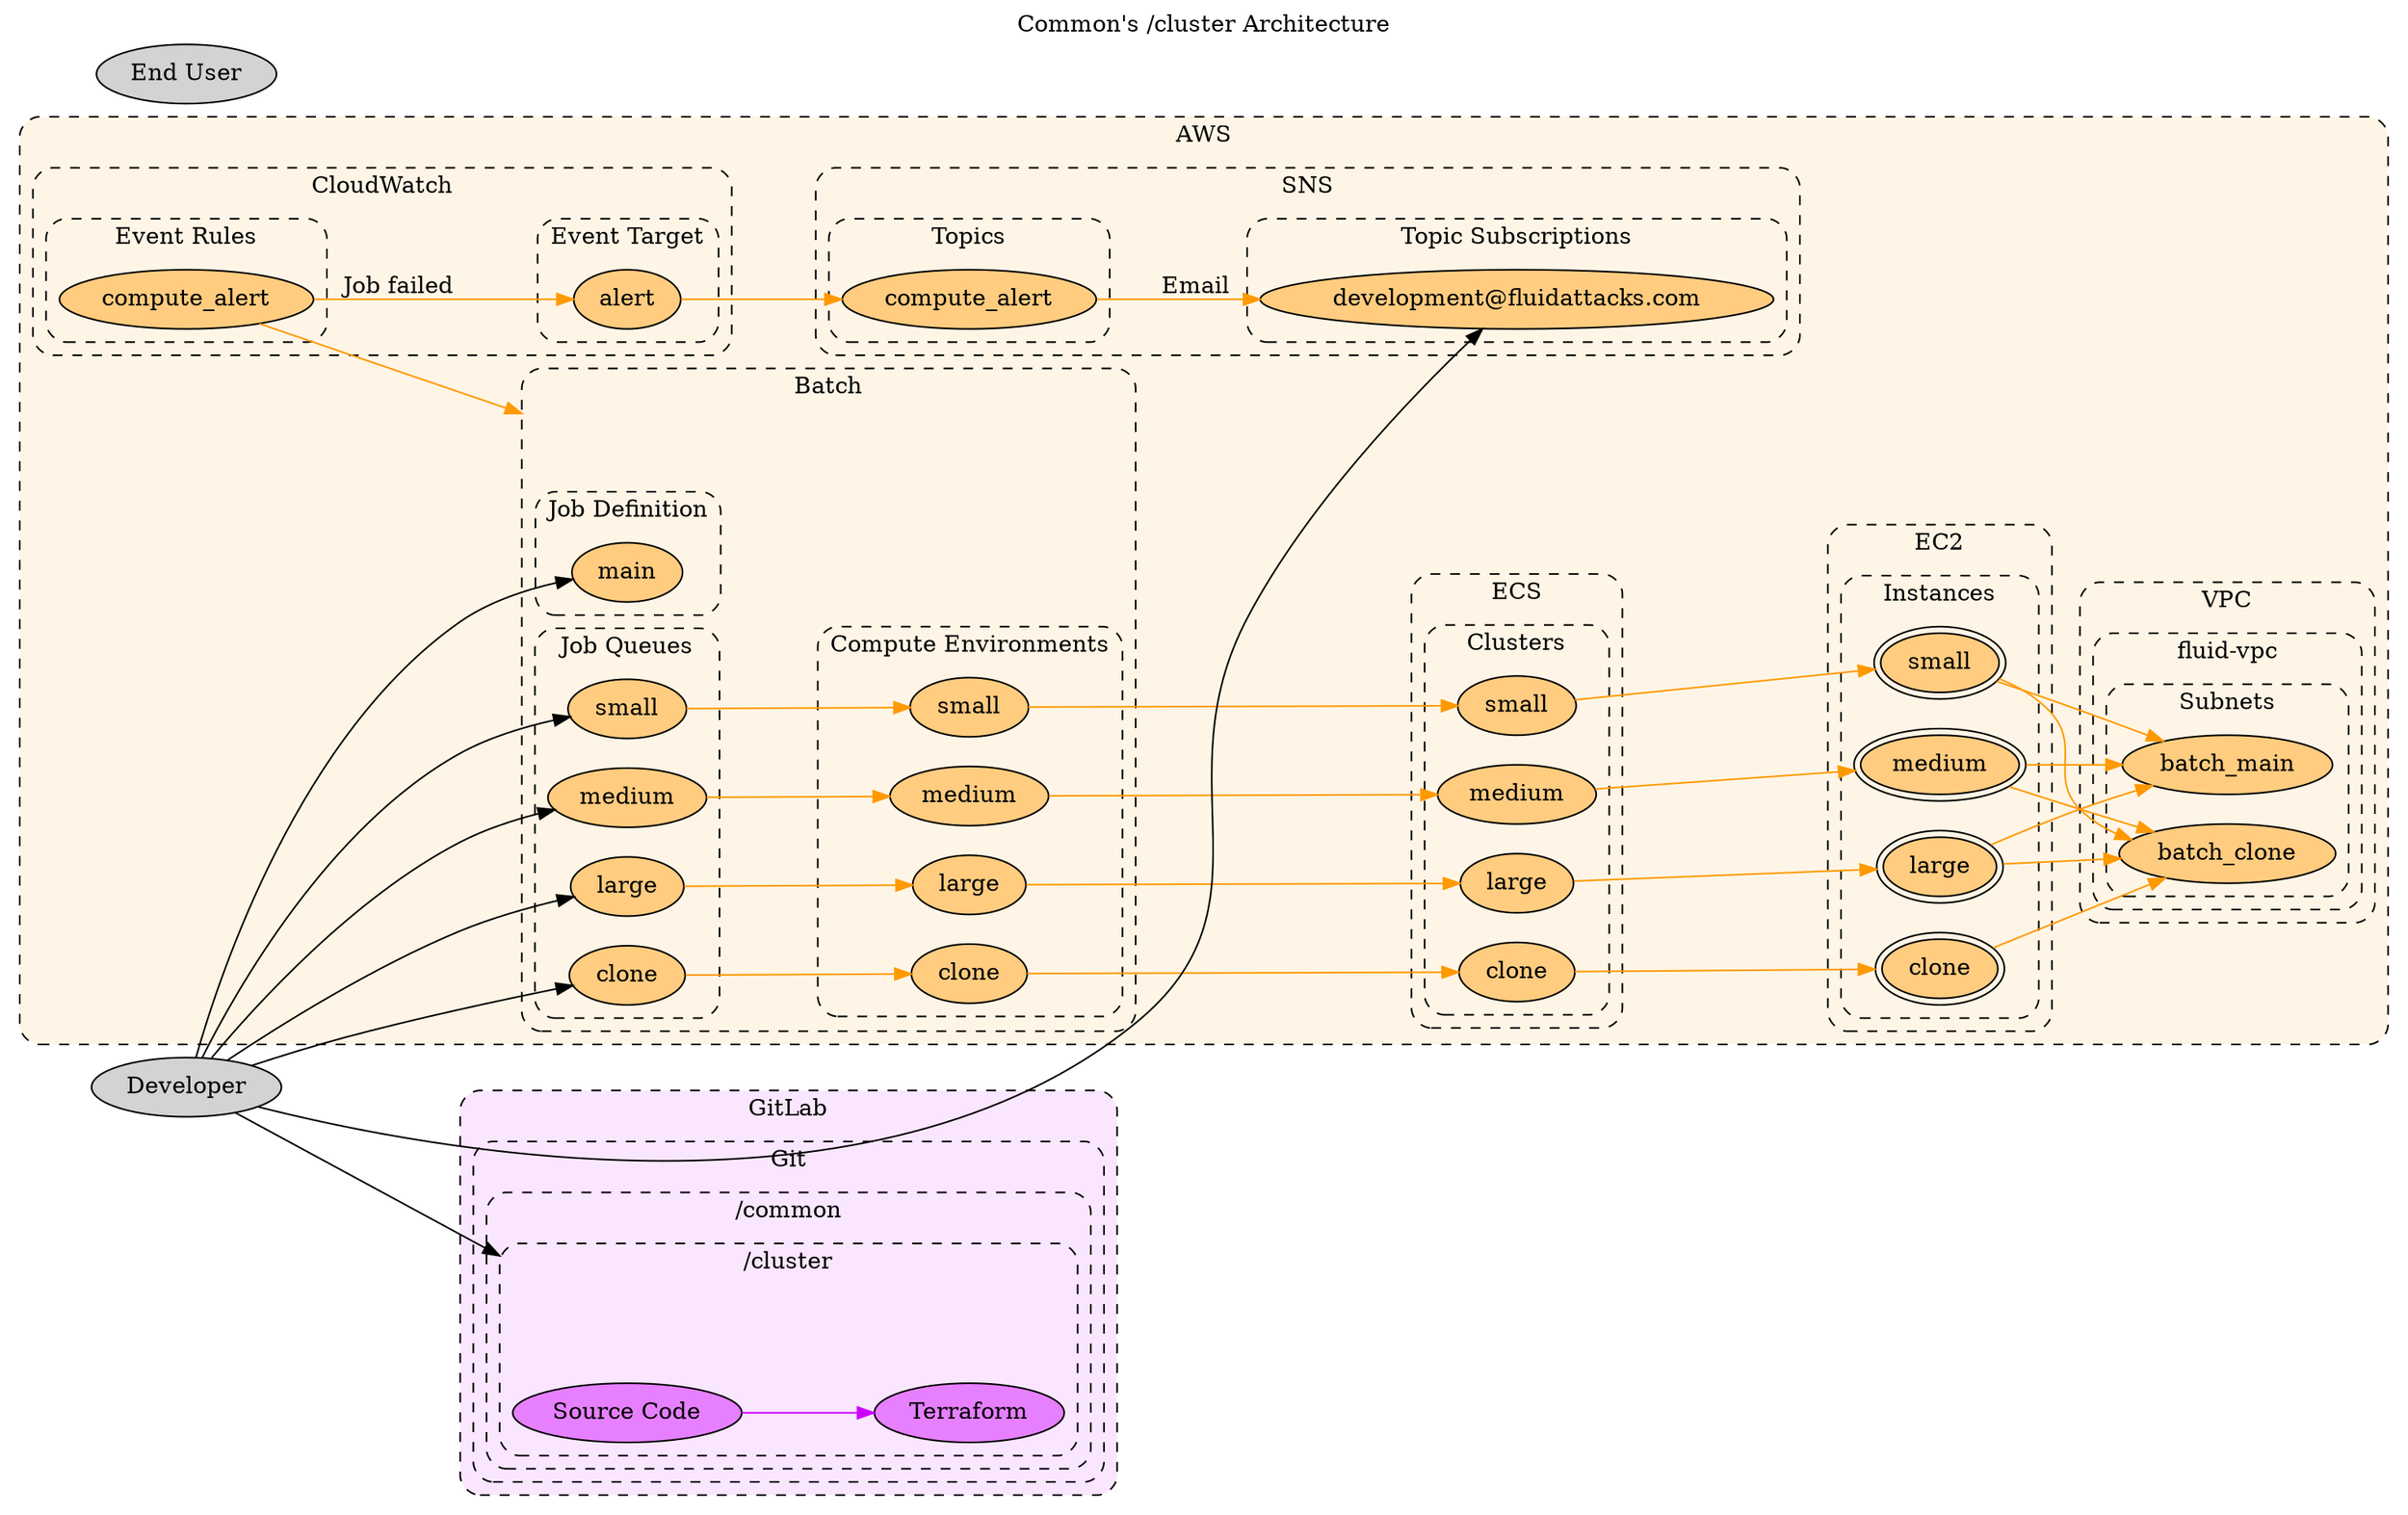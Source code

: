 // SPDX-FileCopyrightText: 2022 Fluid Attacks <development@fluidattacks.com>
//
// SPDX-License-Identifier: MPL-2.0

digraph common {
  label="Common's /cluster Architecture"
  labelloc="t"
  compound="true"
  rankdir="LR"
  scale="scalexy"

  node[style="filled"]
  graph[style="dashed,rounded"]

  subgraph cluster_aws {
    label="AWS"
    bgcolor="0.1 0.1 1.0"
    node[fillcolor="0.1 0.5 1.0"]

    subgraph cluster_aws_batch {
      label="Batch"

      cluster_aws_batch[label="" style="invis"]

      subgraph cluster_aws_batch_compute_envs {
        label="Compute Environments"

        aws_batch_compute_envs_small[label="small"]
        aws_batch_compute_envs_medium[label="medium"]
        aws_batch_compute_envs_large[label="large"]
        aws_batch_compute_envs_clone[label="clone"]
      }

      subgraph cluster_aws_batch_job_definition {
        label="Job Definition"

        aws_batch_job_definition_main[label="main"]
      }

      subgraph cluster_aws_batch_job_queues {
        label="Job Queues"

        aws_batch_job_queues_small[label="small"]
        aws_batch_job_queues_medium[label="medium"]
        aws_batch_job_queues_large[label="large"]
        aws_batch_job_queues_clone[label="clone"]
      }
    }

    subgraph cluster_aws_cloudwatch {
      label="CloudWatch"

      subgraph cluster_aws_cloudwatch_event_rules {
        label="Event Rules"

        aws_cloudwatch_event_rules_compute_alert[label="compute_alert"]
      }

      subgraph cluster_aws_cloudwatch_event_target {
        label="Event Target"

        aws_cloudwatch_event_target_alert[label="alert"]
      }
    }

    subgraph cluster_aws_ec2 {
      label="EC2"

      subgraph cluster_aws_ec2_instances {
        label="Instances"

        aws_ec2_instances_small[label="small" peripheries="2"]
        aws_ec2_instances_medium[label="medium" peripheries="2"]
        aws_ec2_instances_large[label="large" peripheries="2"]
        aws_ec2_instances_clone[label="clone" peripheries="2"]
      }
    }

    subgraph cluster_aws_ecs {
      label="ECS"

      subgraph cluster_aws_ecs_clusters {
        label="Clusters"

        aws_ecs_clusters_small[label="small"]
        aws_ecs_clusters_medium[label="medium"]
        aws_ecs_clusters_large[label="large"]
        aws_ecs_clusters_clone[label="clone"]
      }
    }

    subgraph cluster_aws_sns {
      label="SNS"

      subgraph cluster_aws_sns_topics {
        label="Topics"

        aws_sns_topics_compute_alert[label="compute_alert"]
      }

      subgraph cluster_aws_sns_topic_subscriptions {
        label="Topic Subscriptions"

        aws_sns_topic_subscription_compute_alert[label="development@fluidattacks.com"]
      }
    }

    subgraph cluster_aws_vpc {
      label="VPC"

      subgraph cluster_aws_vpc_fluid_vpc {
        label="fluid-vpc"

        subgraph cluster_aws_vpc_fluid_vpc_subnets {
          label="Subnets"

          cluster_aws_vpc_fluid_vpc_subnets_batch_clone[label="batch_clone"]
          cluster_aws_vpc_fluid_vpc_subnets_batch_main[label="batch_main"]
        }
      }
    }
  }

  subgraph cluster_cloudflare {
    label="Cloudflare"
    bgcolor="0.6 0.1 1.0"
    node[fillcolor="0.6 0.5 1.0"]
  }

  subgraph cluster_gitlab {
    label="GitLab"
    bgcolor="0.8 0.1 1.0"
    node[fillcolor="0.8 0.5 1.0"]

    subgraph cluster_gitlab_git {
      label="Git"

      subgraph cluster_gitlab_git_common {
        label="/common"

        subgraph cluster_gitlab_git_common_compute {
          label="/cluster"

          cluster_gitlab_git_common_compute[label="" style="invis"]
          gitlab_git_common_compute[label="Source Code"]
          gitlab_git_common_compute_terraform[label="Terraform"]
        }
      }
    }
  }

  edge[color="0.1 1.0 1.0"]
  aws_batch_job_queues_small -> aws_batch_compute_envs_small[]
  aws_batch_compute_envs_small -> aws_ecs_clusters_small[]
  aws_batch_compute_envs_medium -> aws_ecs_clusters_medium[]
  aws_batch_job_queues_medium -> aws_batch_compute_envs_medium[]
  aws_batch_job_queues_large -> aws_batch_compute_envs_large[]
  aws_batch_job_queues_clone -> aws_batch_compute_envs_clone[]
  aws_batch_compute_envs_large -> aws_ecs_clusters_large[]
  aws_batch_compute_envs_clone -> aws_ecs_clusters_clone[]
  aws_cloudwatch_event_rules_compute_alert -> aws_cloudwatch_event_target_alert[label="Job failed"]
  aws_cloudwatch_event_rules_compute_alert -> cluster_aws_batch[lhead="cluster_aws_batch"]
  aws_cloudwatch_event_target_alert -> aws_sns_topics_compute_alert[]
  aws_ec2_instances_clone -> cluster_aws_vpc_fluid_vpc_subnets_batch_clone[]
  aws_ec2_instances_small -> cluster_aws_vpc_fluid_vpc_subnets_batch_main[]
  aws_ec2_instances_small -> cluster_aws_vpc_fluid_vpc_subnets_batch_clone[]
  aws_ec2_instances_medium -> cluster_aws_vpc_fluid_vpc_subnets_batch_main[]
  aws_ec2_instances_medium -> cluster_aws_vpc_fluid_vpc_subnets_batch_clone[]
  aws_ec2_instances_large -> cluster_aws_vpc_fluid_vpc_subnets_batch_main[]
  aws_ec2_instances_large -> cluster_aws_vpc_fluid_vpc_subnets_batch_clone[]
  aws_ecs_clusters_small -> aws_ec2_instances_small[]
  aws_ecs_clusters_medium -> aws_ec2_instances_medium[]
  aws_ecs_clusters_large -> aws_ec2_instances_large[]
  aws_ecs_clusters_clone -> aws_ec2_instances_clone[]
  aws_sns_topics_compute_alert -> aws_sns_topic_subscription_compute_alert[label="Email"]

  edge[color="0.6 1.0 1.0"]

  edge[color="0.8 1.0 1.0"]
  gitlab_git_common_compute -> gitlab_git_common_compute_terraform[]

  node[fillcolor="/x11/lightgray"]
  customer[label="End User"]
  developer[label="Developer"]

  edge[color="/x11/black"]
  developer -> aws_batch_job_definition_main[]
  developer -> aws_sns_topic_subscription_compute_alert[]
  developer -> aws_batch_job_queues_clone[]
  developer -> aws_batch_job_queues_small[]
  developer -> aws_batch_job_queues_medium[]
  developer -> aws_batch_job_queues_large[]
  developer -> cluster_gitlab_git_common_compute[lhead="cluster_gitlab_git_common_compute"]
}
